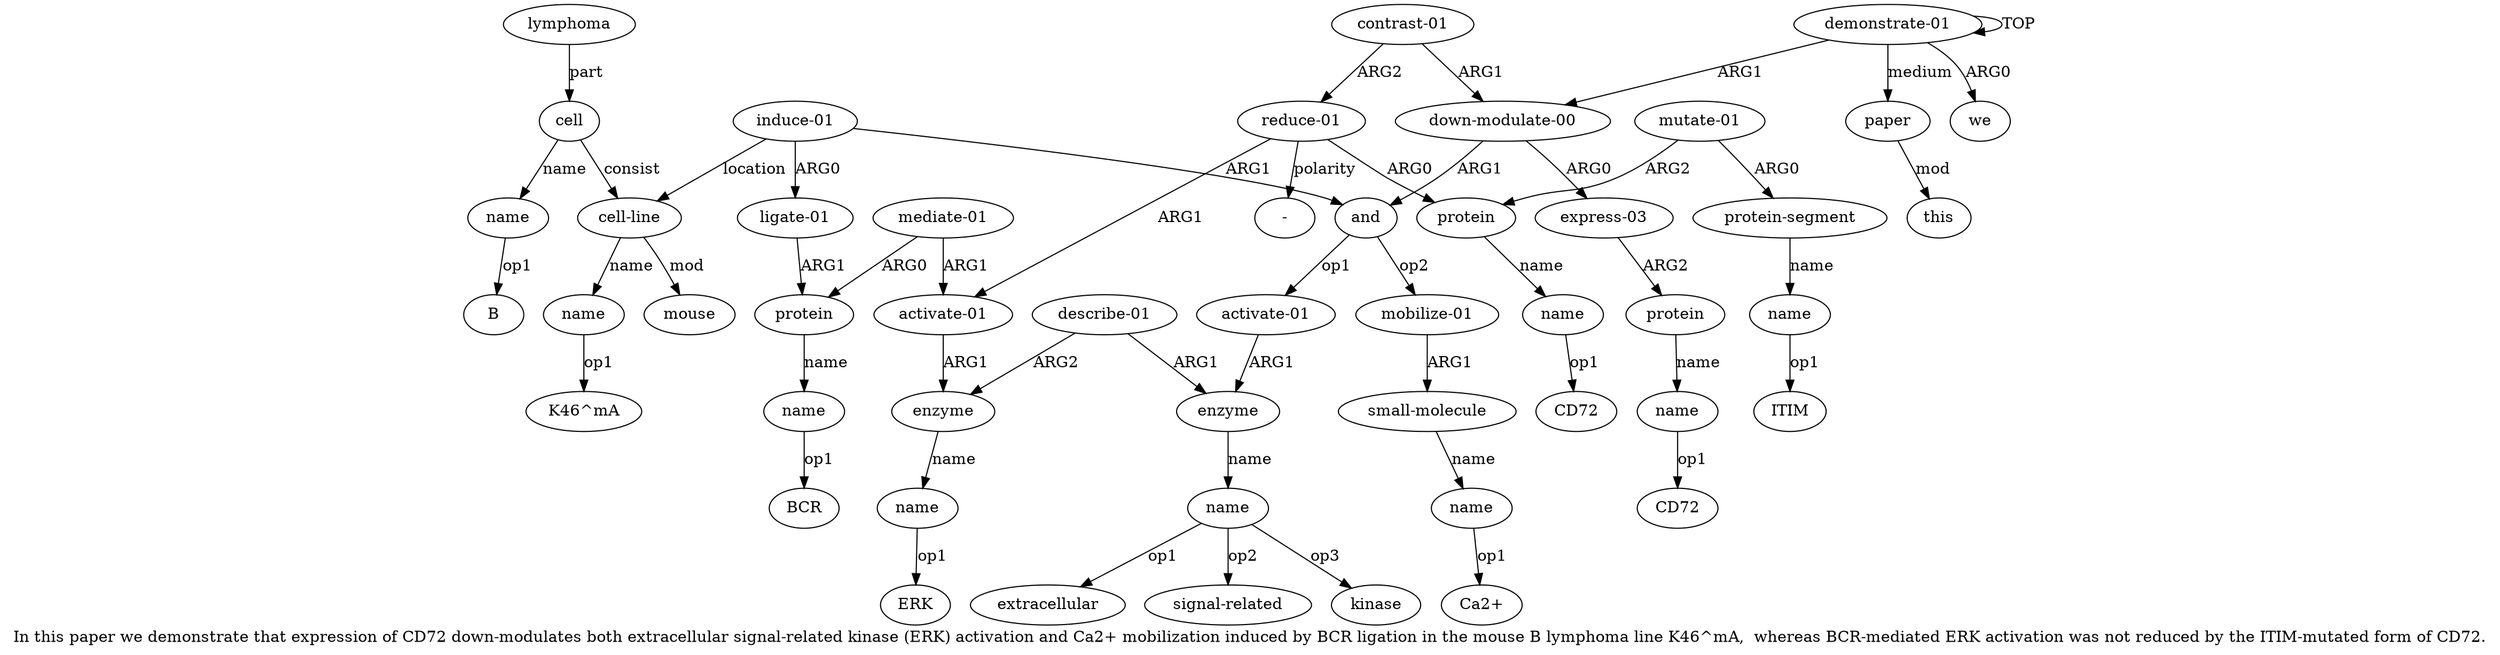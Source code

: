 digraph  {
	graph [label="In this paper we demonstrate that expression of CD72 down-modulates both extracellular signal-related kinase (ERK) activation and \
Ca2+ mobilization induced by BCR ligation in the mouse B lymphoma line K46^mA,  whereas BCR-mediated ERK activation was not reduced \
by the ITIM-mutated form of CD72."];
	node [label="\N"];
	a20	 [color=black,
		gold_ind=20,
		gold_label="cell-line",
		label="cell-line",
		test_ind=20,
		test_label="cell-line"];
	a21	 [color=black,
		gold_ind=21,
		gold_label=name,
		label=name,
		test_ind=21,
		test_label=name];
	a20 -> a21 [key=0,
	color=black,
	gold_label=name,
	label=name,
	test_label=name];
a22 [color=black,
	gold_ind=22,
	gold_label=mouse,
	label=mouse,
	test_ind=22,
	test_label=mouse];
a20 -> a22 [key=0,
color=black,
gold_label=mod,
label=mod,
test_label=mod];
"a21 K46^mA" [color=black,
gold_ind=-1,
gold_label="K46^mA",
label="K46^mA",
test_ind=-1,
test_label="K46^mA"];
a21 -> "a21 K46^mA" [key=0,
color=black,
gold_label=op1,
label=op1,
test_label=op1];
a23 [color=black,
gold_ind=23,
gold_label=cell,
label=cell,
test_ind=23,
test_label=cell];
a23 -> a20 [key=0,
color=black,
gold_label=consist,
label=consist,
test_label=consist];
a24 [color=black,
gold_ind=24,
gold_label=name,
label=name,
test_ind=24,
test_label=name];
a23 -> a24 [key=0,
color=black,
gold_label=name,
label=name,
test_label=name];
"a24 B" [color=black,
gold_ind=-1,
gold_label=B,
label=B,
test_ind=-1,
test_label=B];
a24 -> "a24 B" [key=0,
color=black,
gold_label=op1,
label=op1,
test_label=op1];
a25 [color=black,
gold_ind=25,
gold_label=lymphoma,
label=lymphoma,
test_ind=25,
test_label=lymphoma];
a25 -> a23 [key=0,
color=black,
gold_label=part,
label=part,
test_label=part];
a26 [color=black,
gold_ind=26,
gold_label="contrast-01",
label="contrast-01",
test_ind=26,
test_label="contrast-01"];
a27 [color=black,
gold_ind=27,
gold_label="reduce-01",
label="reduce-01",
test_ind=27,
test_label="reduce-01"];
a26 -> a27 [key=0,
color=black,
gold_label=ARG2,
label=ARG2,
test_label=ARG2];
a2 [color=black,
gold_ind=2,
gold_label="down-modulate-00",
label="down-modulate-00",
test_ind=2,
test_label="down-modulate-00"];
a26 -> a2 [key=0,
color=black,
gold_label=ARG1,
label=ARG1,
test_label=ARG1];
a28 [color=black,
gold_ind=28,
gold_label=protein,
label=protein,
test_ind=28,
test_label=protein];
a27 -> a28 [key=0,
color=black,
gold_label=ARG0,
label=ARG0,
test_label=ARG0];
a33 [color=black,
gold_ind=33,
gold_label="activate-01",
label="activate-01",
test_ind=33,
test_label="activate-01"];
a27 -> a33 [key=0,
color=black,
gold_label=ARG1,
label=ARG1,
test_label=ARG1];
"a27 -" [color=black,
gold_ind=-1,
gold_label="-",
label="-",
test_ind=-1,
test_label="-"];
a27 -> "a27 -" [key=0,
color=black,
gold_label=polarity,
label=polarity,
test_label=polarity];
a29 [color=black,
gold_ind=29,
gold_label=name,
label=name,
test_ind=29,
test_label=name];
a28 -> a29 [key=0,
color=black,
gold_label=name,
label=name,
test_label=name];
"a29 CD72" [color=black,
gold_ind=-1,
gold_label=CD72,
label=CD72,
test_ind=-1,
test_label=CD72];
a29 -> "a29 CD72" [key=0,
color=black,
gold_label=op1,
label=op1,
test_label=op1];
"a9 kinase" [color=black,
gold_ind=-1,
gold_label=kinase,
label=kinase,
test_ind=-1,
test_label=kinase];
a31 [color=black,
gold_ind=31,
gold_label="protein-segment",
label="protein-segment",
test_ind=31,
test_label="protein-segment"];
a32 [color=black,
gold_ind=32,
gold_label=name,
label=name,
test_ind=32,
test_label=name];
a31 -> a32 [key=0,
color=black,
gold_label=name,
label=name,
test_label=name];
"a15 Ca2+" [color=black,
gold_ind=-1,
gold_label="Ca2+",
label="Ca2+",
test_ind=-1,
test_label="Ca2+"];
a30 [color=black,
gold_ind=30,
gold_label="mutate-01",
label="mutate-01",
test_ind=30,
test_label="mutate-01"];
a30 -> a28 [key=0,
color=black,
gold_label=ARG2,
label=ARG2,
test_label=ARG2];
a30 -> a31 [key=0,
color=black,
gold_label=ARG0,
label=ARG0,
test_label=ARG0];
"a9 extracellular" [color=black,
gold_ind=-1,
gold_label=extracellular,
label=extracellular,
test_ind=-1,
test_label=extracellular];
"a5 CD72" [color=black,
gold_ind=-1,
gold_label=CD72,
label=CD72,
test_ind=-1,
test_label=CD72];
a36 [color=black,
gold_ind=36,
gold_label=this,
label=this,
test_ind=36,
test_label=this];
a11 [color=black,
gold_ind=11,
gold_label=enzyme,
label=enzyme,
test_ind=11,
test_label=enzyme];
a33 -> a11 [key=0,
color=black,
gold_label=ARG1,
label=ARG1,
test_label=ARG1];
a35 [color=black,
gold_ind=35,
gold_label=paper,
label=paper,
test_ind=35,
test_label=paper];
a35 -> a36 [key=0,
color=black,
gold_label=mod,
label=mod,
test_label=mod];
"a9 signal-related" [color=black,
gold_ind=-1,
gold_label="signal-related",
label="signal-related",
test_ind=-1,
test_label="signal-related"];
a34 [color=black,
gold_ind=34,
gold_label="mediate-01",
label="mediate-01",
test_ind=34,
test_label="mediate-01"];
a34 -> a33 [key=0,
color=black,
gold_label=ARG1,
label=ARG1,
test_label=ARG1];
a18 [color=black,
gold_ind=18,
gold_label=protein,
label=protein,
test_ind=18,
test_label=protein];
a34 -> a18 [key=0,
color=black,
gold_label=ARG0,
label=ARG0,
test_label=ARG0];
"a32 ITIM" [color=black,
gold_ind=-1,
gold_label=ITIM,
label=ITIM,
test_ind=-1,
test_label=ITIM];
a32 -> "a32 ITIM" [key=0,
color=black,
gold_label=op1,
label=op1,
test_label=op1];
"a12 ERK" [color=black,
gold_ind=-1,
gold_label=ERK,
label=ERK,
test_ind=-1,
test_label=ERK];
a15 [color=black,
gold_ind=15,
gold_label=name,
label=name,
test_ind=15,
test_label=name];
a15 -> "a15 Ca2+" [key=0,
color=black,
gold_label=op1,
label=op1,
test_label=op1];
a14 [color=black,
gold_ind=14,
gold_label="small-molecule",
label="small-molecule",
test_ind=14,
test_label="small-molecule"];
a14 -> a15 [key=0,
color=black,
gold_label=name,
label=name,
test_label=name];
a17 [color=black,
gold_ind=17,
gold_label="ligate-01",
label="ligate-01",
test_ind=17,
test_label="ligate-01"];
a17 -> a18 [key=0,
color=black,
gold_label=ARG1,
label=ARG1,
test_label=ARG1];
a16 [color=black,
gold_ind=16,
gold_label="induce-01",
label="induce-01",
test_ind=16,
test_label="induce-01"];
a16 -> a20 [key=0,
color=black,
gold_label=location,
label=location,
test_label=location];
a16 -> a17 [key=0,
color=black,
gold_label=ARG0,
label=ARG0,
test_label=ARG0];
a6 [color=black,
gold_ind=6,
gold_label=and,
label=and,
test_ind=6,
test_label=and];
a16 -> a6 [key=0,
color=black,
gold_label=ARG1,
label=ARG1,
test_label=ARG1];
a12 [color=black,
gold_ind=12,
gold_label=name,
label=name,
test_ind=12,
test_label=name];
a11 -> a12 [key=0,
color=black,
gold_label=name,
label=name,
test_label=name];
a10 [color=black,
gold_ind=10,
gold_label="describe-01",
label="describe-01",
test_ind=10,
test_label="describe-01"];
a10 -> a11 [key=0,
color=black,
gold_label=ARG2,
label=ARG2,
test_label=ARG2];
a8 [color=black,
gold_ind=8,
gold_label=enzyme,
label=enzyme,
test_ind=8,
test_label=enzyme];
a10 -> a8 [key=0,
color=black,
gold_label=ARG1,
label=ARG1,
test_label=ARG1];
a13 [color=black,
gold_ind=13,
gold_label="mobilize-01",
label="mobilize-01",
test_ind=13,
test_label="mobilize-01"];
a13 -> a14 [key=0,
color=black,
gold_label=ARG1,
label=ARG1,
test_label=ARG1];
a12 -> "a12 ERK" [key=0,
color=black,
gold_label=op1,
label=op1,
test_label=op1];
a19 [color=black,
gold_ind=19,
gold_label=name,
label=name,
test_ind=19,
test_label=name];
"a19 BCR" [color=black,
gold_ind=-1,
gold_label=BCR,
label=BCR,
test_ind=-1,
test_label=BCR];
a19 -> "a19 BCR" [key=0,
color=black,
gold_label=op1,
label=op1,
test_label=op1];
a18 -> a19 [key=0,
color=black,
gold_label=name,
label=name,
test_label=name];
a1 [color=black,
gold_ind=1,
gold_label=we,
label=we,
test_ind=1,
test_label=we];
a0 [color=black,
gold_ind=0,
gold_label="demonstrate-01",
label="demonstrate-01",
test_ind=0,
test_label="demonstrate-01"];
a0 -> a35 [key=0,
color=black,
gold_label=medium,
label=medium,
test_label=medium];
a0 -> a1 [key=0,
color=black,
gold_label=ARG0,
label=ARG0,
test_label=ARG0];
a0 -> a0 [key=0,
color=black,
gold_label=TOP,
label=TOP,
test_label=TOP];
a0 -> a2 [key=0,
color=black,
gold_label=ARG1,
label=ARG1,
test_label=ARG1];
a3 [color=black,
gold_ind=3,
gold_label="express-03",
label="express-03",
test_ind=3,
test_label="express-03"];
a4 [color=black,
gold_ind=4,
gold_label=protein,
label=protein,
test_ind=4,
test_label=protein];
a3 -> a4 [key=0,
color=black,
gold_label=ARG2,
label=ARG2,
test_label=ARG2];
a2 -> a3 [key=0,
color=black,
gold_label=ARG0,
label=ARG0,
test_label=ARG0];
a2 -> a6 [key=0,
color=black,
gold_label=ARG1,
label=ARG1,
test_label=ARG1];
a5 [color=black,
gold_ind=5,
gold_label=name,
label=name,
test_ind=5,
test_label=name];
a5 -> "a5 CD72" [key=0,
color=black,
gold_label=op1,
label=op1,
test_label=op1];
a4 -> a5 [key=0,
color=black,
gold_label=name,
label=name,
test_label=name];
a7 [color=black,
gold_ind=7,
gold_label="activate-01",
label="activate-01",
test_ind=7,
test_label="activate-01"];
a7 -> a8 [key=0,
color=black,
gold_label=ARG1,
label=ARG1,
test_label=ARG1];
a6 -> a13 [key=0,
color=black,
gold_label=op2,
label=op2,
test_label=op2];
a6 -> a7 [key=0,
color=black,
gold_label=op1,
label=op1,
test_label=op1];
a9 [color=black,
gold_ind=9,
gold_label=name,
label=name,
test_ind=9,
test_label=name];
a9 -> "a9 kinase" [key=0,
color=black,
gold_label=op3,
label=op3,
test_label=op3];
a9 -> "a9 extracellular" [key=0,
color=black,
gold_label=op1,
label=op1,
test_label=op1];
a9 -> "a9 signal-related" [key=0,
color=black,
gold_label=op2,
label=op2,
test_label=op2];
a8 -> a9 [key=0,
color=black,
gold_label=name,
label=name,
test_label=name];
}

